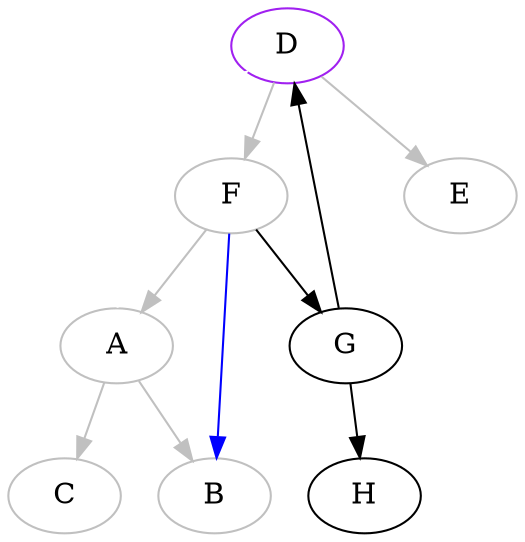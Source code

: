 digraph {
	D [label="D", color="purple"];
	F [label="F", color="gray"];
	H [label="H"];
	A [label="A", color="gray"];
	E [label="E", color="gray"];
	G [label="G"];
	C [label="C", color="gray"];
	B [label="B", color="gray"];
	
	A -> C [color="gray"];
	A -> B [color="gray"];
	D -> E [color="gray"];
	D -> F [color="gray"];
	F -> A [color="gray"];
	F -> G;
	F -> B [color="blue"];
	A -> D [color="white"];
	G -> H;
	G -> D;
}